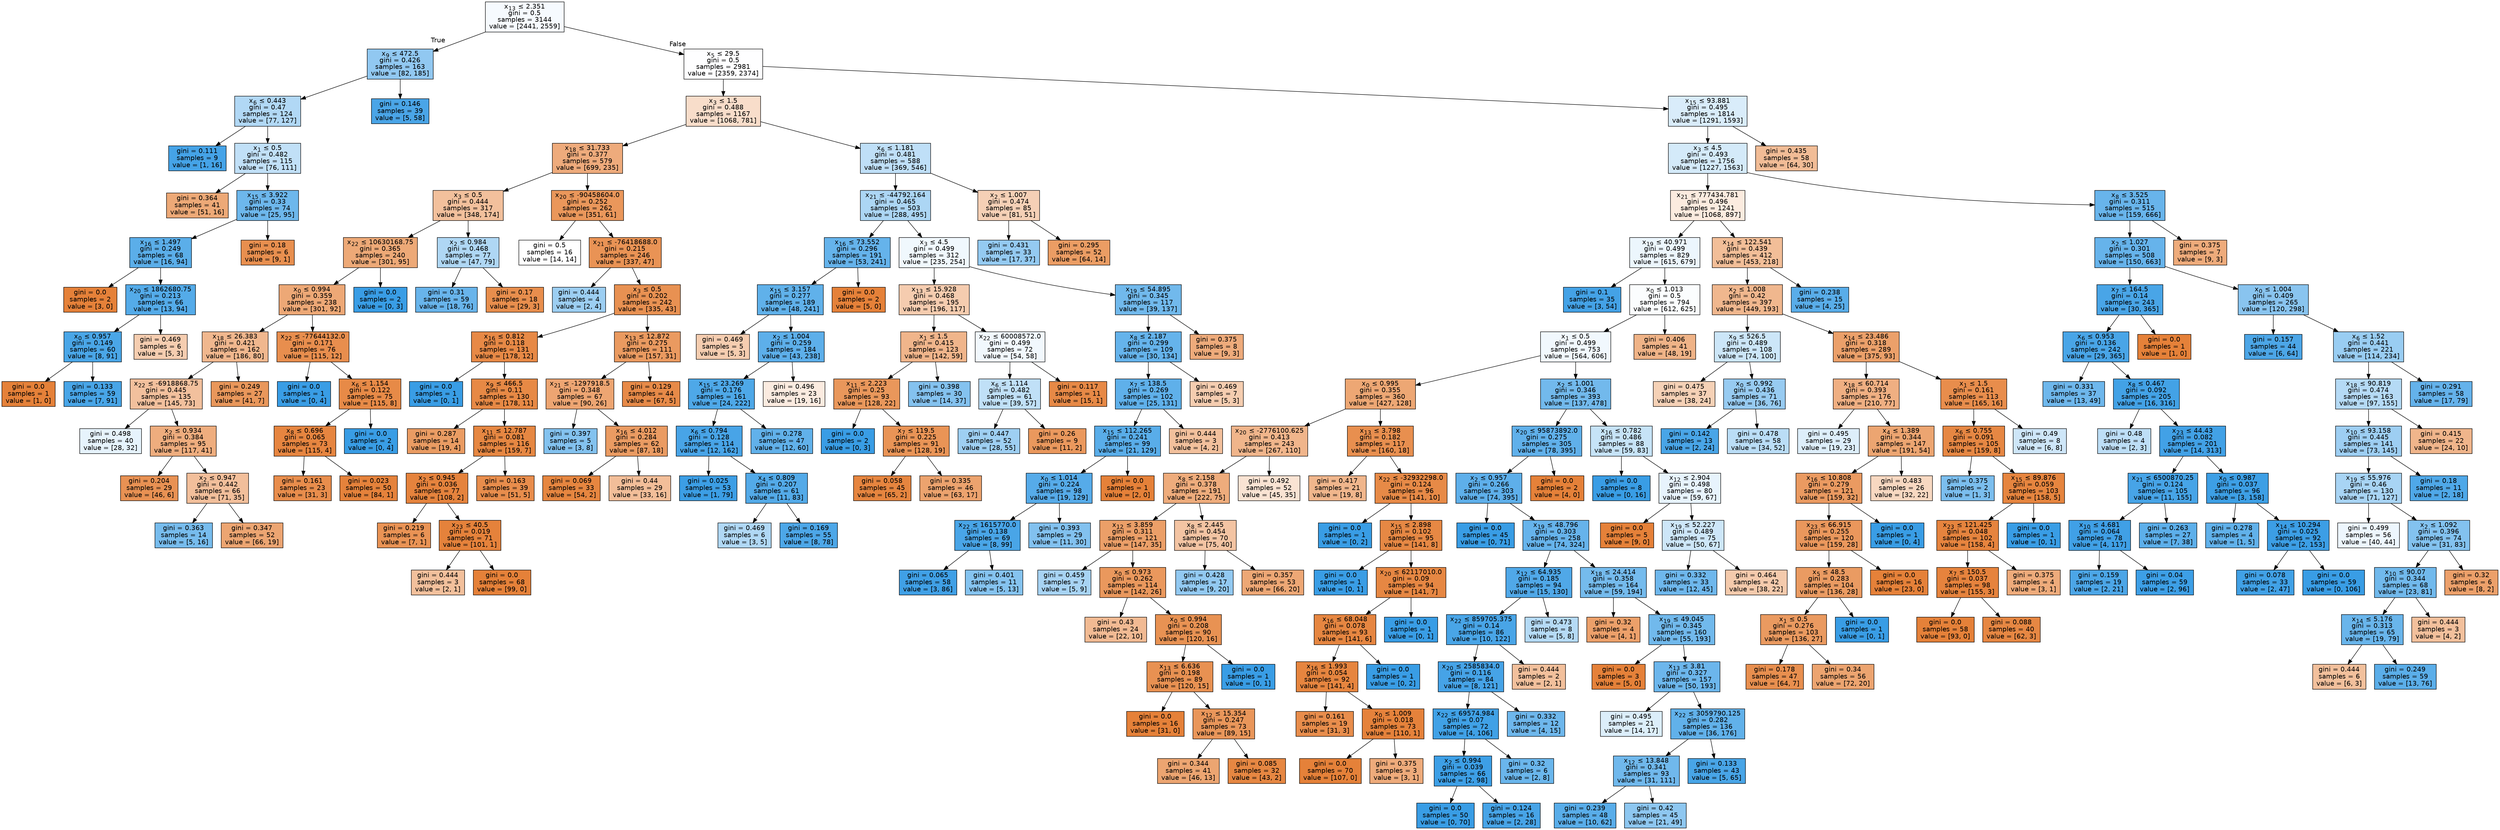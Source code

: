 digraph Tree {
node [shape=box, style="filled", color="black", fontname="helvetica"] ;
edge [fontname="helvetica"] ;
0 [label=<x<SUB>13</SUB> &le; 2.351<br/>gini = 0.5<br/>samples = 3144<br/>value = [2441, 2559]>, fillcolor="#f6fafe"] ;
1 [label=<x<SUB>9</SUB> &le; 472.5<br/>gini = 0.426<br/>samples = 163<br/>value = [82, 185]>, fillcolor="#91c8f1"] ;
0 -> 1 [labeldistance=2.5, labelangle=45, headlabel="True"] ;
2 [label=<x<SUB>6</SUB> &le; 0.443<br/>gini = 0.47<br/>samples = 124<br/>value = [77, 127]>, fillcolor="#b1d8f5"] ;
1 -> 2 ;
3 [label=<gini = 0.111<br/>samples = 9<br/>value = [1, 16]>, fillcolor="#45a3e7"] ;
2 -> 3 ;
4 [label=<x<SUB>1</SUB> &le; 0.5<br/>gini = 0.482<br/>samples = 115<br/>value = [76, 111]>, fillcolor="#c1e0f7"] ;
2 -> 4 ;
5 [label=<gini = 0.364<br/>samples = 41<br/>value = [51, 16]>, fillcolor="#eda977"] ;
4 -> 5 ;
6 [label=<x<SUB>15</SUB> &le; 3.922<br/>gini = 0.33<br/>samples = 74<br/>value = [25, 95]>, fillcolor="#6db7ec"] ;
4 -> 6 ;
7 [label=<x<SUB>16</SUB> &le; 1.497<br/>gini = 0.249<br/>samples = 68<br/>value = [16, 94]>, fillcolor="#5baee9"] ;
6 -> 7 ;
8 [label=<gini = 0.0<br/>samples = 2<br/>value = [3, 0]>, fillcolor="#e58139"] ;
7 -> 8 ;
9 [label=<x<SUB>20</SUB> &le; 1862680.75<br/>gini = 0.213<br/>samples = 66<br/>value = [13, 94]>, fillcolor="#54abe9"] ;
7 -> 9 ;
10 [label=<x<SUB>0</SUB> &le; 0.957<br/>gini = 0.149<br/>samples = 60<br/>value = [8, 91]>, fillcolor="#4aa6e7"] ;
9 -> 10 ;
11 [label=<gini = 0.0<br/>samples = 1<br/>value = [1, 0]>, fillcolor="#e58139"] ;
10 -> 11 ;
12 [label=<gini = 0.133<br/>samples = 59<br/>value = [7, 91]>, fillcolor="#48a5e7"] ;
10 -> 12 ;
13 [label=<gini = 0.469<br/>samples = 6<br/>value = [5, 3]>, fillcolor="#f5cdb0"] ;
9 -> 13 ;
14 [label=<gini = 0.18<br/>samples = 6<br/>value = [9, 1]>, fillcolor="#e88f4f"] ;
6 -> 14 ;
15 [label=<gini = 0.146<br/>samples = 39<br/>value = [5, 58]>, fillcolor="#4aa5e7"] ;
1 -> 15 ;
16 [label=<x<SUB>5</SUB> &le; 29.5<br/>gini = 0.5<br/>samples = 2981<br/>value = [2359, 2374]>, fillcolor="#fefeff"] ;
0 -> 16 [labeldistance=2.5, labelangle=-45, headlabel="False"] ;
17 [label=<x<SUB>3</SUB> &le; 1.5<br/>gini = 0.488<br/>samples = 1167<br/>value = [1068, 781]>, fillcolor="#f8ddca"] ;
16 -> 17 ;
18 [label=<x<SUB>18</SUB> &le; 31.733<br/>gini = 0.377<br/>samples = 579<br/>value = [699, 235]>, fillcolor="#eeab7c"] ;
17 -> 18 ;
19 [label=<x<SUB>3</SUB> &le; 0.5<br/>gini = 0.444<br/>samples = 317<br/>value = [348, 174]>, fillcolor="#f2c09c"] ;
18 -> 19 ;
20 [label=<x<SUB>22</SUB> &le; 10630168.75<br/>gini = 0.365<br/>samples = 240<br/>value = [301, 95]>, fillcolor="#eda977"] ;
19 -> 20 ;
21 [label=<x<SUB>0</SUB> &le; 0.994<br/>gini = 0.359<br/>samples = 238<br/>value = [301, 92]>, fillcolor="#eda876"] ;
20 -> 21 ;
22 [label=<x<SUB>18</SUB> &le; 26.383<br/>gini = 0.421<br/>samples = 162<br/>value = [186, 80]>, fillcolor="#f0b78e"] ;
21 -> 22 ;
23 [label=<x<SUB>22</SUB> &le; -6918868.75<br/>gini = 0.445<br/>samples = 135<br/>value = [145, 73]>, fillcolor="#f2c09d"] ;
22 -> 23 ;
24 [label=<gini = 0.498<br/>samples = 40<br/>value = [28, 32]>, fillcolor="#e6f3fc"] ;
23 -> 24 ;
25 [label=<x<SUB>2</SUB> &le; 0.934<br/>gini = 0.384<br/>samples = 95<br/>value = [117, 41]>, fillcolor="#eead7e"] ;
23 -> 25 ;
26 [label=<gini = 0.204<br/>samples = 29<br/>value = [46, 6]>, fillcolor="#e89153"] ;
25 -> 26 ;
27 [label=<x<SUB>2</SUB> &le; 0.947<br/>gini = 0.442<br/>samples = 66<br/>value = [71, 35]>, fillcolor="#f2bf9b"] ;
25 -> 27 ;
28 [label=<gini = 0.363<br/>samples = 14<br/>value = [5, 16]>, fillcolor="#77bced"] ;
27 -> 28 ;
29 [label=<gini = 0.347<br/>samples = 52<br/>value = [66, 19]>, fillcolor="#eca572"] ;
27 -> 29 ;
30 [label=<gini = 0.249<br/>samples = 27<br/>value = [41, 7]>, fillcolor="#e9975b"] ;
22 -> 30 ;
31 [label=<x<SUB>22</SUB> &le; -77644132.0<br/>gini = 0.171<br/>samples = 76<br/>value = [115, 12]>, fillcolor="#e88e4e"] ;
21 -> 31 ;
32 [label=<gini = 0.0<br/>samples = 1<br/>value = [0, 4]>, fillcolor="#399de5"] ;
31 -> 32 ;
33 [label=<x<SUB>6</SUB> &le; 1.154<br/>gini = 0.122<br/>samples = 75<br/>value = [115, 8]>, fillcolor="#e78a47"] ;
31 -> 33 ;
34 [label=<x<SUB>8</SUB> &le; 0.696<br/>gini = 0.065<br/>samples = 73<br/>value = [115, 4]>, fillcolor="#e68540"] ;
33 -> 34 ;
35 [label=<gini = 0.161<br/>samples = 23<br/>value = [31, 3]>, fillcolor="#e88d4c"] ;
34 -> 35 ;
36 [label=<gini = 0.023<br/>samples = 50<br/>value = [84, 1]>, fillcolor="#e5823b"] ;
34 -> 36 ;
37 [label=<gini = 0.0<br/>samples = 2<br/>value = [0, 4]>, fillcolor="#399de5"] ;
33 -> 37 ;
38 [label=<gini = 0.0<br/>samples = 2<br/>value = [0, 3]>, fillcolor="#399de5"] ;
20 -> 38 ;
39 [label=<x<SUB>2</SUB> &le; 0.984<br/>gini = 0.468<br/>samples = 77<br/>value = [47, 79]>, fillcolor="#afd7f4"] ;
19 -> 39 ;
40 [label=<gini = 0.31<br/>samples = 59<br/>value = [18, 76]>, fillcolor="#68b4eb"] ;
39 -> 40 ;
41 [label=<gini = 0.17<br/>samples = 18<br/>value = [29, 3]>, fillcolor="#e88e4d"] ;
39 -> 41 ;
42 [label=<x<SUB>20</SUB> &le; -90458604.0<br/>gini = 0.252<br/>samples = 262<br/>value = [351, 61]>, fillcolor="#ea975b"] ;
18 -> 42 ;
43 [label=<gini = 0.5<br/>samples = 16<br/>value = [14, 14]>, fillcolor="#ffffff"] ;
42 -> 43 ;
44 [label=<x<SUB>21</SUB> &le; -76418688.0<br/>gini = 0.215<br/>samples = 246<br/>value = [337, 47]>, fillcolor="#e99355"] ;
42 -> 44 ;
45 [label=<gini = 0.444<br/>samples = 4<br/>value = [2, 4]>, fillcolor="#9ccef2"] ;
44 -> 45 ;
46 [label=<x<SUB>3</SUB> &le; 0.5<br/>gini = 0.202<br/>samples = 242<br/>value = [335, 43]>, fillcolor="#e89152"] ;
44 -> 46 ;
47 [label=<x<SUB>16</SUB> &le; 0.812<br/>gini = 0.118<br/>samples = 131<br/>value = [178, 12]>, fillcolor="#e78946"] ;
46 -> 47 ;
48 [label=<gini = 0.0<br/>samples = 1<br/>value = [0, 1]>, fillcolor="#399de5"] ;
47 -> 48 ;
49 [label=<x<SUB>9</SUB> &le; 466.5<br/>gini = 0.11<br/>samples = 130<br/>value = [178, 11]>, fillcolor="#e78945"] ;
47 -> 49 ;
50 [label=<gini = 0.287<br/>samples = 14<br/>value = [19, 4]>, fillcolor="#ea9c63"] ;
49 -> 50 ;
51 [label=<x<SUB>11</SUB> &le; 12.787<br/>gini = 0.081<br/>samples = 116<br/>value = [159, 7]>, fillcolor="#e68742"] ;
49 -> 51 ;
52 [label=<x<SUB>2</SUB> &le; 0.945<br/>gini = 0.036<br/>samples = 77<br/>value = [108, 2]>, fillcolor="#e5833d"] ;
51 -> 52 ;
53 [label=<gini = 0.219<br/>samples = 6<br/>value = [7, 1]>, fillcolor="#e99355"] ;
52 -> 53 ;
54 [label=<x<SUB>23</SUB> &le; 40.5<br/>gini = 0.019<br/>samples = 71<br/>value = [101, 1]>, fillcolor="#e5823b"] ;
52 -> 54 ;
55 [label=<gini = 0.444<br/>samples = 3<br/>value = [2, 1]>, fillcolor="#f2c09c"] ;
54 -> 55 ;
56 [label=<gini = 0.0<br/>samples = 68<br/>value = [99, 0]>, fillcolor="#e58139"] ;
54 -> 56 ;
57 [label=<gini = 0.163<br/>samples = 39<br/>value = [51, 5]>, fillcolor="#e88d4c"] ;
51 -> 57 ;
58 [label=<x<SUB>13</SUB> &le; 12.872<br/>gini = 0.275<br/>samples = 111<br/>value = [157, 31]>, fillcolor="#ea9a60"] ;
46 -> 58 ;
59 [label=<x<SUB>21</SUB> &le; -1297918.5<br/>gini = 0.348<br/>samples = 67<br/>value = [90, 26]>, fillcolor="#eda572"] ;
58 -> 59 ;
60 [label=<gini = 0.397<br/>samples = 5<br/>value = [3, 8]>, fillcolor="#83c2ef"] ;
59 -> 60 ;
61 [label=<x<SUB>16</SUB> &le; 4.012<br/>gini = 0.284<br/>samples = 62<br/>value = [87, 18]>, fillcolor="#ea9b62"] ;
59 -> 61 ;
62 [label=<gini = 0.069<br/>samples = 33<br/>value = [54, 2]>, fillcolor="#e68640"] ;
61 -> 62 ;
63 [label=<gini = 0.44<br/>samples = 29<br/>value = [33, 16]>, fillcolor="#f2be99"] ;
61 -> 63 ;
64 [label=<gini = 0.129<br/>samples = 44<br/>value = [67, 5]>, fillcolor="#e78a48"] ;
58 -> 64 ;
65 [label=<x<SUB>6</SUB> &le; 1.181<br/>gini = 0.481<br/>samples = 588<br/>value = [369, 546]>, fillcolor="#bfdff7"] ;
17 -> 65 ;
66 [label=<x<SUB>21</SUB> &le; -44792.164<br/>gini = 0.465<br/>samples = 503<br/>value = [288, 495]>, fillcolor="#acd6f4"] ;
65 -> 66 ;
67 [label=<x<SUB>16</SUB> &le; 73.552<br/>gini = 0.296<br/>samples = 191<br/>value = [53, 241]>, fillcolor="#65b3eb"] ;
66 -> 67 ;
68 [label=<x<SUB>15</SUB> &le; 3.157<br/>gini = 0.277<br/>samples = 189<br/>value = [48, 241]>, fillcolor="#60b1ea"] ;
67 -> 68 ;
69 [label=<gini = 0.469<br/>samples = 5<br/>value = [5, 3]>, fillcolor="#f5cdb0"] ;
68 -> 69 ;
70 [label=<x<SUB>2</SUB> &le; 1.004<br/>gini = 0.259<br/>samples = 184<br/>value = [43, 238]>, fillcolor="#5dafea"] ;
68 -> 70 ;
71 [label=<x<SUB>15</SUB> &le; 23.269<br/>gini = 0.176<br/>samples = 161<br/>value = [24, 222]>, fillcolor="#4ea8e8"] ;
70 -> 71 ;
72 [label=<x<SUB>6</SUB> &le; 0.794<br/>gini = 0.128<br/>samples = 114<br/>value = [12, 162]>, fillcolor="#48a4e7"] ;
71 -> 72 ;
73 [label=<gini = 0.025<br/>samples = 53<br/>value = [1, 79]>, fillcolor="#3c9ee5"] ;
72 -> 73 ;
74 [label=<x<SUB>4</SUB> &le; 0.809<br/>gini = 0.207<br/>samples = 61<br/>value = [11, 83]>, fillcolor="#53aae8"] ;
72 -> 74 ;
75 [label=<gini = 0.469<br/>samples = 6<br/>value = [3, 5]>, fillcolor="#b0d8f5"] ;
74 -> 75 ;
76 [label=<gini = 0.169<br/>samples = 55<br/>value = [8, 78]>, fillcolor="#4da7e8"] ;
74 -> 76 ;
77 [label=<gini = 0.278<br/>samples = 47<br/>value = [12, 60]>, fillcolor="#61b1ea"] ;
71 -> 77 ;
78 [label=<gini = 0.496<br/>samples = 23<br/>value = [19, 16]>, fillcolor="#fbebe0"] ;
70 -> 78 ;
79 [label=<gini = 0.0<br/>samples = 2<br/>value = [5, 0]>, fillcolor="#e58139"] ;
67 -> 79 ;
80 [label=<x<SUB>3</SUB> &le; 4.5<br/>gini = 0.499<br/>samples = 312<br/>value = [235, 254]>, fillcolor="#f0f8fd"] ;
66 -> 80 ;
81 [label=<x<SUB>13</SUB> &le; 15.928<br/>gini = 0.468<br/>samples = 195<br/>value = [196, 117]>, fillcolor="#f5ccaf"] ;
80 -> 81 ;
82 [label=<x<SUB>1</SUB> &le; 1.5<br/>gini = 0.415<br/>samples = 123<br/>value = [142, 59]>, fillcolor="#f0b58b"] ;
81 -> 82 ;
83 [label=<x<SUB>11</SUB> &le; 2.223<br/>gini = 0.25<br/>samples = 93<br/>value = [128, 22]>, fillcolor="#e9975b"] ;
82 -> 83 ;
84 [label=<gini = 0.0<br/>samples = 2<br/>value = [0, 3]>, fillcolor="#399de5"] ;
83 -> 84 ;
85 [label=<x<SUB>7</SUB> &le; 119.5<br/>gini = 0.225<br/>samples = 91<br/>value = [128, 19]>, fillcolor="#e99456"] ;
83 -> 85 ;
86 [label=<gini = 0.058<br/>samples = 45<br/>value = [65, 2]>, fillcolor="#e6853f"] ;
85 -> 86 ;
87 [label=<gini = 0.335<br/>samples = 46<br/>value = [63, 17]>, fillcolor="#eca36e"] ;
85 -> 87 ;
88 [label=<gini = 0.398<br/>samples = 30<br/>value = [14, 37]>, fillcolor="#84c2ef"] ;
82 -> 88 ;
89 [label=<x<SUB>22</SUB> &le; 60008572.0<br/>gini = 0.499<br/>samples = 72<br/>value = [54, 58]>, fillcolor="#f1f8fd"] ;
81 -> 89 ;
90 [label=<x<SUB>6</SUB> &le; 1.114<br/>gini = 0.482<br/>samples = 61<br/>value = [39, 57]>, fillcolor="#c0e0f7"] ;
89 -> 90 ;
91 [label=<gini = 0.447<br/>samples = 52<br/>value = [28, 55]>, fillcolor="#9ecff2"] ;
90 -> 91 ;
92 [label=<gini = 0.26<br/>samples = 9<br/>value = [11, 2]>, fillcolor="#ea985d"] ;
90 -> 92 ;
93 [label=<gini = 0.117<br/>samples = 11<br/>value = [15, 1]>, fillcolor="#e78946"] ;
89 -> 93 ;
94 [label=<x<SUB>19</SUB> &le; 54.895<br/>gini = 0.345<br/>samples = 117<br/>value = [39, 137]>, fillcolor="#71b9ec"] ;
80 -> 94 ;
95 [label=<x<SUB>8</SUB> &le; 2.187<br/>gini = 0.299<br/>samples = 109<br/>value = [30, 134]>, fillcolor="#65b3eb"] ;
94 -> 95 ;
96 [label=<x<SUB>7</SUB> &le; 138.5<br/>gini = 0.269<br/>samples = 102<br/>value = [25, 131]>, fillcolor="#5fb0ea"] ;
95 -> 96 ;
97 [label=<x<SUB>15</SUB> &le; 112.265<br/>gini = 0.241<br/>samples = 99<br/>value = [21, 129]>, fillcolor="#59ade9"] ;
96 -> 97 ;
98 [label=<x<SUB>0</SUB> &le; 1.014<br/>gini = 0.224<br/>samples = 98<br/>value = [19, 129]>, fillcolor="#56abe9"] ;
97 -> 98 ;
99 [label=<x<SUB>22</SUB> &le; 1615770.0<br/>gini = 0.138<br/>samples = 69<br/>value = [8, 99]>, fillcolor="#49a5e7"] ;
98 -> 99 ;
100 [label=<gini = 0.065<br/>samples = 58<br/>value = [3, 86]>, fillcolor="#40a0e6"] ;
99 -> 100 ;
101 [label=<gini = 0.401<br/>samples = 11<br/>value = [5, 13]>, fillcolor="#85c3ef"] ;
99 -> 101 ;
102 [label=<gini = 0.393<br/>samples = 29<br/>value = [11, 30]>, fillcolor="#82c1ef"] ;
98 -> 102 ;
103 [label=<gini = 0.0<br/>samples = 1<br/>value = [2, 0]>, fillcolor="#e58139"] ;
97 -> 103 ;
104 [label=<gini = 0.444<br/>samples = 3<br/>value = [4, 2]>, fillcolor="#f2c09c"] ;
96 -> 104 ;
105 [label=<gini = 0.469<br/>samples = 7<br/>value = [5, 3]>, fillcolor="#f5cdb0"] ;
95 -> 105 ;
106 [label=<gini = 0.375<br/>samples = 8<br/>value = [9, 3]>, fillcolor="#eeab7b"] ;
94 -> 106 ;
107 [label=<x<SUB>2</SUB> &le; 1.007<br/>gini = 0.474<br/>samples = 85<br/>value = [81, 51]>, fillcolor="#f5d0b6"] ;
65 -> 107 ;
108 [label=<gini = 0.431<br/>samples = 33<br/>value = [17, 37]>, fillcolor="#94caf1"] ;
107 -> 108 ;
109 [label=<gini = 0.295<br/>samples = 52<br/>value = [64, 14]>, fillcolor="#eb9d64"] ;
107 -> 109 ;
110 [label=<x<SUB>15</SUB> &le; 93.881<br/>gini = 0.495<br/>samples = 1814<br/>value = [1291, 1593]>, fillcolor="#d9ecfa"] ;
16 -> 110 ;
111 [label=<x<SUB>3</SUB> &le; 4.5<br/>gini = 0.493<br/>samples = 1756<br/>value = [1227, 1563]>, fillcolor="#d4eaf9"] ;
110 -> 111 ;
112 [label=<x<SUB>21</SUB> &le; 777434.781<br/>gini = 0.496<br/>samples = 1241<br/>value = [1068, 897]>, fillcolor="#fbebdf"] ;
111 -> 112 ;
113 [label=<x<SUB>19</SUB> &le; 40.971<br/>gini = 0.499<br/>samples = 829<br/>value = [615, 679]>, fillcolor="#ecf6fd"] ;
112 -> 113 ;
114 [label=<gini = 0.1<br/>samples = 35<br/>value = [3, 54]>, fillcolor="#44a2e6"] ;
113 -> 114 ;
115 [label=<x<SUB>0</SUB> &le; 1.013<br/>gini = 0.5<br/>samples = 794<br/>value = [612, 625]>, fillcolor="#fbfdfe"] ;
113 -> 115 ;
116 [label=<x<SUB>1</SUB> &le; 0.5<br/>gini = 0.499<br/>samples = 753<br/>value = [564, 606]>, fillcolor="#f1f8fd"] ;
115 -> 116 ;
117 [label=<x<SUB>0</SUB> &le; 0.995<br/>gini = 0.355<br/>samples = 360<br/>value = [427, 128]>, fillcolor="#eda774"] ;
116 -> 117 ;
118 [label=<x<SUB>20</SUB> &le; -2776100.625<br/>gini = 0.413<br/>samples = 243<br/>value = [267, 110]>, fillcolor="#f0b58b"] ;
117 -> 118 ;
119 [label=<x<SUB>8</SUB> &le; 2.158<br/>gini = 0.378<br/>samples = 191<br/>value = [222, 75]>, fillcolor="#eeac7c"] ;
118 -> 119 ;
120 [label=<x<SUB>12</SUB> &le; 3.859<br/>gini = 0.311<br/>samples = 121<br/>value = [147, 35]>, fillcolor="#eb9f68"] ;
119 -> 120 ;
121 [label=<gini = 0.459<br/>samples = 7<br/>value = [5, 9]>, fillcolor="#a7d3f3"] ;
120 -> 121 ;
122 [label=<x<SUB>0</SUB> &le; 0.973<br/>gini = 0.262<br/>samples = 114<br/>value = [142, 26]>, fillcolor="#ea985d"] ;
120 -> 122 ;
123 [label=<gini = 0.43<br/>samples = 24<br/>value = [22, 10]>, fillcolor="#f1ba93"] ;
122 -> 123 ;
124 [label=<x<SUB>0</SUB> &le; 0.994<br/>gini = 0.208<br/>samples = 90<br/>value = [120, 16]>, fillcolor="#e89253"] ;
122 -> 124 ;
125 [label=<x<SUB>13</SUB> &le; 6.636<br/>gini = 0.198<br/>samples = 89<br/>value = [120, 15]>, fillcolor="#e89152"] ;
124 -> 125 ;
126 [label=<gini = 0.0<br/>samples = 16<br/>value = [31, 0]>, fillcolor="#e58139"] ;
125 -> 126 ;
127 [label=<x<SUB>12</SUB> &le; 15.354<br/>gini = 0.247<br/>samples = 73<br/>value = [89, 15]>, fillcolor="#e9965a"] ;
125 -> 127 ;
128 [label=<gini = 0.344<br/>samples = 41<br/>value = [46, 13]>, fillcolor="#eca571"] ;
127 -> 128 ;
129 [label=<gini = 0.085<br/>samples = 32<br/>value = [43, 2]>, fillcolor="#e68742"] ;
127 -> 129 ;
130 [label=<gini = 0.0<br/>samples = 1<br/>value = [0, 1]>, fillcolor="#399de5"] ;
124 -> 130 ;
131 [label=<x<SUB>8</SUB> &le; 2.445<br/>gini = 0.454<br/>samples = 70<br/>value = [75, 40]>, fillcolor="#f3c4a3"] ;
119 -> 131 ;
132 [label=<gini = 0.428<br/>samples = 17<br/>value = [9, 20]>, fillcolor="#92c9f1"] ;
131 -> 132 ;
133 [label=<gini = 0.357<br/>samples = 53<br/>value = [66, 20]>, fillcolor="#eda775"] ;
131 -> 133 ;
134 [label=<gini = 0.492<br/>samples = 52<br/>value = [45, 35]>, fillcolor="#f9e3d3"] ;
118 -> 134 ;
135 [label=<x<SUB>13</SUB> &le; 3.798<br/>gini = 0.182<br/>samples = 117<br/>value = [160, 18]>, fillcolor="#e88f4f"] ;
117 -> 135 ;
136 [label=<gini = 0.417<br/>samples = 21<br/>value = [19, 8]>, fillcolor="#f0b68c"] ;
135 -> 136 ;
137 [label=<x<SUB>22</SUB> &le; -32932298.0<br/>gini = 0.124<br/>samples = 96<br/>value = [141, 10]>, fillcolor="#e78a47"] ;
135 -> 137 ;
138 [label=<gini = 0.0<br/>samples = 1<br/>value = [0, 2]>, fillcolor="#399de5"] ;
137 -> 138 ;
139 [label=<x<SUB>15</SUB> &le; 2.898<br/>gini = 0.102<br/>samples = 95<br/>value = [141, 8]>, fillcolor="#e68844"] ;
137 -> 139 ;
140 [label=<gini = 0.0<br/>samples = 1<br/>value = [0, 1]>, fillcolor="#399de5"] ;
139 -> 140 ;
141 [label=<x<SUB>20</SUB> &le; 62117010.0<br/>gini = 0.09<br/>samples = 94<br/>value = [141, 7]>, fillcolor="#e68743"] ;
139 -> 141 ;
142 [label=<x<SUB>16</SUB> &le; 68.048<br/>gini = 0.078<br/>samples = 93<br/>value = [141, 6]>, fillcolor="#e68641"] ;
141 -> 142 ;
143 [label=<x<SUB>16</SUB> &le; 1.993<br/>gini = 0.054<br/>samples = 92<br/>value = [141, 4]>, fillcolor="#e6853f"] ;
142 -> 143 ;
144 [label=<gini = 0.161<br/>samples = 19<br/>value = [31, 3]>, fillcolor="#e88d4c"] ;
143 -> 144 ;
145 [label=<x<SUB>0</SUB> &le; 1.009<br/>gini = 0.018<br/>samples = 73<br/>value = [110, 1]>, fillcolor="#e5823b"] ;
143 -> 145 ;
146 [label=<gini = 0.0<br/>samples = 70<br/>value = [107, 0]>, fillcolor="#e58139"] ;
145 -> 146 ;
147 [label=<gini = 0.375<br/>samples = 3<br/>value = [3, 1]>, fillcolor="#eeab7b"] ;
145 -> 147 ;
148 [label=<gini = 0.0<br/>samples = 1<br/>value = [0, 2]>, fillcolor="#399de5"] ;
142 -> 148 ;
149 [label=<gini = 0.0<br/>samples = 1<br/>value = [0, 1]>, fillcolor="#399de5"] ;
141 -> 149 ;
150 [label=<x<SUB>2</SUB> &le; 1.001<br/>gini = 0.346<br/>samples = 393<br/>value = [137, 478]>, fillcolor="#72b9ec"] ;
116 -> 150 ;
151 [label=<x<SUB>20</SUB> &le; 95873892.0<br/>gini = 0.275<br/>samples = 305<br/>value = [78, 395]>, fillcolor="#60b0ea"] ;
150 -> 151 ;
152 [label=<x<SUB>2</SUB> &le; 0.957<br/>gini = 0.266<br/>samples = 303<br/>value = [74, 395]>, fillcolor="#5eafea"] ;
151 -> 152 ;
153 [label=<gini = 0.0<br/>samples = 45<br/>value = [0, 71]>, fillcolor="#399de5"] ;
152 -> 153 ;
154 [label=<x<SUB>19</SUB> &le; 48.796<br/>gini = 0.303<br/>samples = 258<br/>value = [74, 324]>, fillcolor="#66b3eb"] ;
152 -> 154 ;
155 [label=<x<SUB>12</SUB> &le; 64.935<br/>gini = 0.185<br/>samples = 94<br/>value = [15, 130]>, fillcolor="#50a8e8"] ;
154 -> 155 ;
156 [label=<x<SUB>22</SUB> &le; 859705.375<br/>gini = 0.14<br/>samples = 86<br/>value = [10, 122]>, fillcolor="#49a5e7"] ;
155 -> 156 ;
157 [label=<x<SUB>20</SUB> &le; 2585834.0<br/>gini = 0.116<br/>samples = 84<br/>value = [8, 121]>, fillcolor="#46a3e7"] ;
156 -> 157 ;
158 [label=<x<SUB>22</SUB> &le; 69574.984<br/>gini = 0.07<br/>samples = 72<br/>value = [4, 106]>, fillcolor="#40a1e6"] ;
157 -> 158 ;
159 [label=<x<SUB>2</SUB> &le; 0.994<br/>gini = 0.039<br/>samples = 66<br/>value = [2, 98]>, fillcolor="#3d9fe6"] ;
158 -> 159 ;
160 [label=<gini = 0.0<br/>samples = 50<br/>value = [0, 70]>, fillcolor="#399de5"] ;
159 -> 160 ;
161 [label=<gini = 0.124<br/>samples = 16<br/>value = [2, 28]>, fillcolor="#47a4e7"] ;
159 -> 161 ;
162 [label=<gini = 0.32<br/>samples = 6<br/>value = [2, 8]>, fillcolor="#6ab6ec"] ;
158 -> 162 ;
163 [label=<gini = 0.332<br/>samples = 12<br/>value = [4, 15]>, fillcolor="#6eb7ec"] ;
157 -> 163 ;
164 [label=<gini = 0.444<br/>samples = 2<br/>value = [2, 1]>, fillcolor="#f2c09c"] ;
156 -> 164 ;
165 [label=<gini = 0.473<br/>samples = 8<br/>value = [5, 8]>, fillcolor="#b5daf5"] ;
155 -> 165 ;
166 [label=<x<SUB>18</SUB> &le; 24.414<br/>gini = 0.358<br/>samples = 164<br/>value = [59, 194]>, fillcolor="#75bbed"] ;
154 -> 166 ;
167 [label=<gini = 0.32<br/>samples = 4<br/>value = [4, 1]>, fillcolor="#eca06a"] ;
166 -> 167 ;
168 [label=<x<SUB>19</SUB> &le; 49.045<br/>gini = 0.345<br/>samples = 160<br/>value = [55, 193]>, fillcolor="#71b9ec"] ;
166 -> 168 ;
169 [label=<gini = 0.0<br/>samples = 3<br/>value = [5, 0]>, fillcolor="#e58139"] ;
168 -> 169 ;
170 [label=<x<SUB>13</SUB> &le; 3.81<br/>gini = 0.327<br/>samples = 157<br/>value = [50, 193]>, fillcolor="#6cb6ec"] ;
168 -> 170 ;
171 [label=<gini = 0.495<br/>samples = 21<br/>value = [14, 17]>, fillcolor="#dceefa"] ;
170 -> 171 ;
172 [label=<x<SUB>22</SUB> &le; 3059790.125<br/>gini = 0.282<br/>samples = 136<br/>value = [36, 176]>, fillcolor="#61b1ea"] ;
170 -> 172 ;
173 [label=<x<SUB>12</SUB> &le; 13.848<br/>gini = 0.341<br/>samples = 93<br/>value = [31, 111]>, fillcolor="#70b8ec"] ;
172 -> 173 ;
174 [label=<gini = 0.239<br/>samples = 48<br/>value = [10, 62]>, fillcolor="#59ade9"] ;
173 -> 174 ;
175 [label=<gini = 0.42<br/>samples = 45<br/>value = [21, 49]>, fillcolor="#8ec7f0"] ;
173 -> 175 ;
176 [label=<gini = 0.133<br/>samples = 43<br/>value = [5, 65]>, fillcolor="#48a5e7"] ;
172 -> 176 ;
177 [label=<gini = 0.0<br/>samples = 2<br/>value = [4, 0]>, fillcolor="#e58139"] ;
151 -> 177 ;
178 [label=<x<SUB>16</SUB> &le; 0.782<br/>gini = 0.486<br/>samples = 88<br/>value = [59, 83]>, fillcolor="#c6e3f7"] ;
150 -> 178 ;
179 [label=<gini = 0.0<br/>samples = 8<br/>value = [0, 16]>, fillcolor="#399de5"] ;
178 -> 179 ;
180 [label=<x<SUB>12</SUB> &le; 2.904<br/>gini = 0.498<br/>samples = 80<br/>value = [59, 67]>, fillcolor="#e7f3fc"] ;
178 -> 180 ;
181 [label=<gini = 0.0<br/>samples = 5<br/>value = [9, 0]>, fillcolor="#e58139"] ;
180 -> 181 ;
182 [label=<x<SUB>19</SUB> &le; 52.227<br/>gini = 0.489<br/>samples = 75<br/>value = [50, 67]>, fillcolor="#cde6f8"] ;
180 -> 182 ;
183 [label=<gini = 0.332<br/>samples = 33<br/>value = [12, 45]>, fillcolor="#6eb7ec"] ;
182 -> 183 ;
184 [label=<gini = 0.464<br/>samples = 42<br/>value = [38, 22]>, fillcolor="#f4caac"] ;
182 -> 184 ;
185 [label=<gini = 0.406<br/>samples = 41<br/>value = [48, 19]>, fillcolor="#efb387"] ;
115 -> 185 ;
186 [label=<x<SUB>14</SUB> &le; 122.541<br/>gini = 0.439<br/>samples = 412<br/>value = [453, 218]>, fillcolor="#f2be98"] ;
112 -> 186 ;
187 [label=<x<SUB>2</SUB> &le; 1.008<br/>gini = 0.42<br/>samples = 397<br/>value = [449, 193]>, fillcolor="#f0b78e"] ;
186 -> 187 ;
188 [label=<x<SUB>9</SUB> &le; 526.5<br/>gini = 0.489<br/>samples = 108<br/>value = [74, 100]>, fillcolor="#cce6f8"] ;
187 -> 188 ;
189 [label=<gini = 0.475<br/>samples = 37<br/>value = [38, 24]>, fillcolor="#f5d1b6"] ;
188 -> 189 ;
190 [label=<x<SUB>0</SUB> &le; 0.992<br/>gini = 0.436<br/>samples = 71<br/>value = [36, 76]>, fillcolor="#97cbf1"] ;
188 -> 190 ;
191 [label=<gini = 0.142<br/>samples = 13<br/>value = [2, 24]>, fillcolor="#49a5e7"] ;
190 -> 191 ;
192 [label=<gini = 0.478<br/>samples = 58<br/>value = [34, 52]>, fillcolor="#baddf6"] ;
190 -> 192 ;
193 [label=<x<SUB>14</SUB> &le; 23.486<br/>gini = 0.318<br/>samples = 289<br/>value = [375, 93]>, fillcolor="#eba06a"] ;
187 -> 193 ;
194 [label=<x<SUB>18</SUB> &le; 60.714<br/>gini = 0.393<br/>samples = 176<br/>value = [210, 77]>, fillcolor="#efaf82"] ;
193 -> 194 ;
195 [label=<gini = 0.495<br/>samples = 29<br/>value = [19, 23]>, fillcolor="#ddeefa"] ;
194 -> 195 ;
196 [label=<x<SUB>4</SUB> &le; 1.389<br/>gini = 0.344<br/>samples = 147<br/>value = [191, 54]>, fillcolor="#eca571"] ;
194 -> 196 ;
197 [label=<x<SUB>16</SUB> &le; 10.808<br/>gini = 0.279<br/>samples = 121<br/>value = [159, 32]>, fillcolor="#ea9a61"] ;
196 -> 197 ;
198 [label=<x<SUB>23</SUB> &le; 66.915<br/>gini = 0.255<br/>samples = 120<br/>value = [159, 28]>, fillcolor="#ea975c"] ;
197 -> 198 ;
199 [label=<x<SUB>5</SUB> &le; 48.5<br/>gini = 0.283<br/>samples = 104<br/>value = [136, 28]>, fillcolor="#ea9b62"] ;
198 -> 199 ;
200 [label=<x<SUB>1</SUB> &le; 0.5<br/>gini = 0.276<br/>samples = 103<br/>value = [136, 27]>, fillcolor="#ea9a60"] ;
199 -> 200 ;
201 [label=<gini = 0.178<br/>samples = 47<br/>value = [64, 7]>, fillcolor="#e88f4f"] ;
200 -> 201 ;
202 [label=<gini = 0.34<br/>samples = 56<br/>value = [72, 20]>, fillcolor="#eca470"] ;
200 -> 202 ;
203 [label=<gini = 0.0<br/>samples = 1<br/>value = [0, 1]>, fillcolor="#399de5"] ;
199 -> 203 ;
204 [label=<gini = 0.0<br/>samples = 16<br/>value = [23, 0]>, fillcolor="#e58139"] ;
198 -> 204 ;
205 [label=<gini = 0.0<br/>samples = 1<br/>value = [0, 4]>, fillcolor="#399de5"] ;
197 -> 205 ;
206 [label=<gini = 0.483<br/>samples = 26<br/>value = [32, 22]>, fillcolor="#f7d8c1"] ;
196 -> 206 ;
207 [label=<x<SUB>1</SUB> &le; 1.5<br/>gini = 0.161<br/>samples = 113<br/>value = [165, 16]>, fillcolor="#e88d4c"] ;
193 -> 207 ;
208 [label=<x<SUB>6</SUB> &le; 0.755<br/>gini = 0.091<br/>samples = 105<br/>value = [159, 8]>, fillcolor="#e68743"] ;
207 -> 208 ;
209 [label=<gini = 0.375<br/>samples = 2<br/>value = [1, 3]>, fillcolor="#7bbeee"] ;
208 -> 209 ;
210 [label=<x<SUB>15</SUB> &le; 89.876<br/>gini = 0.059<br/>samples = 103<br/>value = [158, 5]>, fillcolor="#e6853f"] ;
208 -> 210 ;
211 [label=<x<SUB>23</SUB> &le; 121.425<br/>gini = 0.048<br/>samples = 102<br/>value = [158, 4]>, fillcolor="#e6843e"] ;
210 -> 211 ;
212 [label=<x<SUB>7</SUB> &le; 150.5<br/>gini = 0.037<br/>samples = 98<br/>value = [155, 3]>, fillcolor="#e6833d"] ;
211 -> 212 ;
213 [label=<gini = 0.0<br/>samples = 58<br/>value = [93, 0]>, fillcolor="#e58139"] ;
212 -> 213 ;
214 [label=<gini = 0.088<br/>samples = 40<br/>value = [62, 3]>, fillcolor="#e68743"] ;
212 -> 214 ;
215 [label=<gini = 0.375<br/>samples = 4<br/>value = [3, 1]>, fillcolor="#eeab7b"] ;
211 -> 215 ;
216 [label=<gini = 0.0<br/>samples = 1<br/>value = [0, 1]>, fillcolor="#399de5"] ;
210 -> 216 ;
217 [label=<gini = 0.49<br/>samples = 8<br/>value = [6, 8]>, fillcolor="#cee6f8"] ;
207 -> 217 ;
218 [label=<gini = 0.238<br/>samples = 15<br/>value = [4, 25]>, fillcolor="#59ade9"] ;
186 -> 218 ;
219 [label=<x<SUB>8</SUB> &le; 3.525<br/>gini = 0.311<br/>samples = 515<br/>value = [159, 666]>, fillcolor="#68b4eb"] ;
111 -> 219 ;
220 [label=<x<SUB>2</SUB> &le; 1.027<br/>gini = 0.301<br/>samples = 508<br/>value = [150, 663]>, fillcolor="#66b3eb"] ;
219 -> 220 ;
221 [label=<x<SUB>7</SUB> &le; 164.5<br/>gini = 0.14<br/>samples = 243<br/>value = [30, 365]>, fillcolor="#49a5e7"] ;
220 -> 221 ;
222 [label=<x<SUB>6</SUB> &le; 0.953<br/>gini = 0.136<br/>samples = 242<br/>value = [29, 365]>, fillcolor="#49a5e7"] ;
221 -> 222 ;
223 [label=<gini = 0.331<br/>samples = 37<br/>value = [13, 49]>, fillcolor="#6eb7ec"] ;
222 -> 223 ;
224 [label=<x<SUB>8</SUB> &le; 0.467<br/>gini = 0.092<br/>samples = 205<br/>value = [16, 316]>, fillcolor="#43a2e6"] ;
222 -> 224 ;
225 [label=<gini = 0.48<br/>samples = 4<br/>value = [2, 3]>, fillcolor="#bddef6"] ;
224 -> 225 ;
226 [label=<x<SUB>23</SUB> &le; 44.43<br/>gini = 0.082<br/>samples = 201<br/>value = [14, 313]>, fillcolor="#42a1e6"] ;
224 -> 226 ;
227 [label=<x<SUB>21</SUB> &le; 6500870.25<br/>gini = 0.124<br/>samples = 105<br/>value = [11, 155]>, fillcolor="#47a4e7"] ;
226 -> 227 ;
228 [label=<x<SUB>10</SUB> &le; 4.681<br/>gini = 0.064<br/>samples = 78<br/>value = [4, 117]>, fillcolor="#40a0e6"] ;
227 -> 228 ;
229 [label=<gini = 0.159<br/>samples = 19<br/>value = [2, 21]>, fillcolor="#4ca6e7"] ;
228 -> 229 ;
230 [label=<gini = 0.04<br/>samples = 59<br/>value = [2, 96]>, fillcolor="#3d9fe6"] ;
228 -> 230 ;
231 [label=<gini = 0.263<br/>samples = 27<br/>value = [7, 38]>, fillcolor="#5dafea"] ;
227 -> 231 ;
232 [label=<x<SUB>0</SUB> &le; 0.987<br/>gini = 0.037<br/>samples = 96<br/>value = [3, 158]>, fillcolor="#3d9fe5"] ;
226 -> 232 ;
233 [label=<gini = 0.278<br/>samples = 4<br/>value = [1, 5]>, fillcolor="#61b1ea"] ;
232 -> 233 ;
234 [label=<x<SUB>14</SUB> &le; 10.294<br/>gini = 0.025<br/>samples = 92<br/>value = [2, 153]>, fillcolor="#3c9ee5"] ;
232 -> 234 ;
235 [label=<gini = 0.078<br/>samples = 33<br/>value = [2, 47]>, fillcolor="#41a1e6"] ;
234 -> 235 ;
236 [label=<gini = 0.0<br/>samples = 59<br/>value = [0, 106]>, fillcolor="#399de5"] ;
234 -> 236 ;
237 [label=<gini = 0.0<br/>samples = 1<br/>value = [1, 0]>, fillcolor="#e58139"] ;
221 -> 237 ;
238 [label=<x<SUB>0</SUB> &le; 1.004<br/>gini = 0.409<br/>samples = 265<br/>value = [120, 298]>, fillcolor="#89c4ef"] ;
220 -> 238 ;
239 [label=<gini = 0.157<br/>samples = 44<br/>value = [6, 64]>, fillcolor="#4ca6e7"] ;
238 -> 239 ;
240 [label=<x<SUB>6</SUB> &le; 1.52<br/>gini = 0.441<br/>samples = 221<br/>value = [114, 234]>, fillcolor="#99cdf2"] ;
238 -> 240 ;
241 [label=<x<SUB>18</SUB> &le; 90.819<br/>gini = 0.474<br/>samples = 163<br/>value = [97, 155]>, fillcolor="#b5daf5"] ;
240 -> 241 ;
242 [label=<x<SUB>10</SUB> &le; 93.158<br/>gini = 0.445<br/>samples = 141<br/>value = [73, 145]>, fillcolor="#9dcef2"] ;
241 -> 242 ;
243 [label=<x<SUB>19</SUB> &le; 55.976<br/>gini = 0.46<br/>samples = 130<br/>value = [71, 127]>, fillcolor="#a8d4f4"] ;
242 -> 243 ;
244 [label=<gini = 0.499<br/>samples = 56<br/>value = [40, 44]>, fillcolor="#edf6fd"] ;
243 -> 244 ;
245 [label=<x<SUB>2</SUB> &le; 1.092<br/>gini = 0.396<br/>samples = 74<br/>value = [31, 83]>, fillcolor="#83c2ef"] ;
243 -> 245 ;
246 [label=<x<SUB>10</SUB> &le; 90.07<br/>gini = 0.344<br/>samples = 68<br/>value = [23, 81]>, fillcolor="#71b9ec"] ;
245 -> 246 ;
247 [label=<x<SUB>14</SUB> &le; 5.176<br/>gini = 0.313<br/>samples = 65<br/>value = [19, 79]>, fillcolor="#69b5eb"] ;
246 -> 247 ;
248 [label=<gini = 0.444<br/>samples = 6<br/>value = [6, 3]>, fillcolor="#f2c09c"] ;
247 -> 248 ;
249 [label=<gini = 0.249<br/>samples = 59<br/>value = [13, 76]>, fillcolor="#5baee9"] ;
247 -> 249 ;
250 [label=<gini = 0.444<br/>samples = 3<br/>value = [4, 2]>, fillcolor="#f2c09c"] ;
246 -> 250 ;
251 [label=<gini = 0.32<br/>samples = 6<br/>value = [8, 2]>, fillcolor="#eca06a"] ;
245 -> 251 ;
252 [label=<gini = 0.18<br/>samples = 11<br/>value = [2, 18]>, fillcolor="#4fa8e8"] ;
242 -> 252 ;
253 [label=<gini = 0.415<br/>samples = 22<br/>value = [24, 10]>, fillcolor="#f0b58b"] ;
241 -> 253 ;
254 [label=<gini = 0.291<br/>samples = 58<br/>value = [17, 79]>, fillcolor="#64b2eb"] ;
240 -> 254 ;
255 [label=<gini = 0.375<br/>samples = 7<br/>value = [9, 3]>, fillcolor="#eeab7b"] ;
219 -> 255 ;
256 [label=<gini = 0.435<br/>samples = 58<br/>value = [64, 30]>, fillcolor="#f1bc96"] ;
110 -> 256 ;
}
